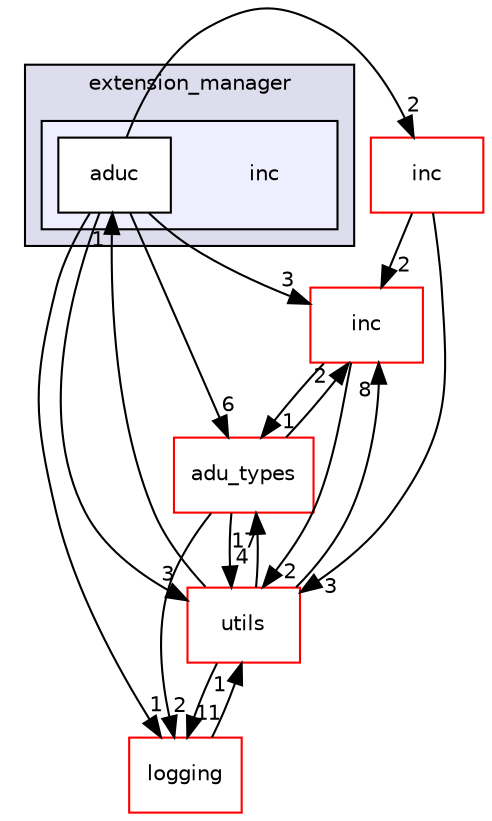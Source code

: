 digraph "src/extensions/extension_manager/inc" {
  compound=true
  node [ fontsize="10", fontname="Helvetica"];
  edge [ labelfontsize="10", labelfontname="Helvetica"];
  subgraph clusterdir_76edb0a872d73d4312979d52eefe6155 {
    graph [ bgcolor="#ddddee", pencolor="black", label="extension_manager" fontname="Helvetica", fontsize="10", URL="dir_76edb0a872d73d4312979d52eefe6155.html"]
  subgraph clusterdir_899544d40602d3d76007dc8bc948f4e7 {
    graph [ bgcolor="#eeeeff", pencolor="black", label="" URL="dir_899544d40602d3d76007dc8bc948f4e7.html"];
    dir_899544d40602d3d76007dc8bc948f4e7 [shape=plaintext label="inc"];
    dir_52ffcfe8997a1bf1593154d40b7e821b [shape=box label="aduc" color="black" fillcolor="white" style="filled" URL="dir_52ffcfe8997a1bf1593154d40b7e821b.html"];
  }
  }
  dir_5ec935d27ce007f1101fc862d8e60cc5 [shape=box label="inc" fillcolor="white" style="filled" color="red" URL="dir_5ec935d27ce007f1101fc862d8e60cc5.html"];
  dir_6bc6ad22483805bbbda55258ad2a62ea [shape=box label="inc" fillcolor="white" style="filled" color="red" URL="dir_6bc6ad22483805bbbda55258ad2a62ea.html"];
  dir_2fa9b52a3673ed0f8fcfc3f4f3ae93e3 [shape=box label="adu_types" fillcolor="white" style="filled" color="red" URL="dir_2fa9b52a3673ed0f8fcfc3f4f3ae93e3.html"];
  dir_b3320b59a4aa4a7431bc8488b87009bf [shape=box label="logging" fillcolor="white" style="filled" color="red" URL="dir_b3320b59a4aa4a7431bc8488b87009bf.html"];
  dir_313caf1132e152dd9b58bea13a4052ca [shape=box label="utils" fillcolor="white" style="filled" color="red" URL="dir_313caf1132e152dd9b58bea13a4052ca.html"];
  dir_5ec935d27ce007f1101fc862d8e60cc5->dir_6bc6ad22483805bbbda55258ad2a62ea [headlabel="2", labeldistance=1.5 headhref="dir_000116_000137.html"];
  dir_5ec935d27ce007f1101fc862d8e60cc5->dir_313caf1132e152dd9b58bea13a4052ca [headlabel="3", labeldistance=1.5 headhref="dir_000116_000154.html"];
  dir_6bc6ad22483805bbbda55258ad2a62ea->dir_2fa9b52a3673ed0f8fcfc3f4f3ae93e3 [headlabel="1", labeldistance=1.5 headhref="dir_000137_000003.html"];
  dir_6bc6ad22483805bbbda55258ad2a62ea->dir_313caf1132e152dd9b58bea13a4052ca [headlabel="2", labeldistance=1.5 headhref="dir_000137_000154.html"];
  dir_2fa9b52a3673ed0f8fcfc3f4f3ae93e3->dir_6bc6ad22483805bbbda55258ad2a62ea [headlabel="2", labeldistance=1.5 headhref="dir_000003_000137.html"];
  dir_2fa9b52a3673ed0f8fcfc3f4f3ae93e3->dir_b3320b59a4aa4a7431bc8488b87009bf [headlabel="2", labeldistance=1.5 headhref="dir_000003_000143.html"];
  dir_2fa9b52a3673ed0f8fcfc3f4f3ae93e3->dir_313caf1132e152dd9b58bea13a4052ca [headlabel="4", labeldistance=1.5 headhref="dir_000003_000154.html"];
  dir_b3320b59a4aa4a7431bc8488b87009bf->dir_313caf1132e152dd9b58bea13a4052ca [headlabel="1", labeldistance=1.5 headhref="dir_000143_000154.html"];
  dir_52ffcfe8997a1bf1593154d40b7e821b->dir_5ec935d27ce007f1101fc862d8e60cc5 [headlabel="2", labeldistance=1.5 headhref="dir_000115_000116.html"];
  dir_52ffcfe8997a1bf1593154d40b7e821b->dir_6bc6ad22483805bbbda55258ad2a62ea [headlabel="3", labeldistance=1.5 headhref="dir_000115_000137.html"];
  dir_52ffcfe8997a1bf1593154d40b7e821b->dir_2fa9b52a3673ed0f8fcfc3f4f3ae93e3 [headlabel="6", labeldistance=1.5 headhref="dir_000115_000003.html"];
  dir_52ffcfe8997a1bf1593154d40b7e821b->dir_b3320b59a4aa4a7431bc8488b87009bf [headlabel="1", labeldistance=1.5 headhref="dir_000115_000143.html"];
  dir_52ffcfe8997a1bf1593154d40b7e821b->dir_313caf1132e152dd9b58bea13a4052ca [headlabel="3", labeldistance=1.5 headhref="dir_000115_000154.html"];
  dir_313caf1132e152dd9b58bea13a4052ca->dir_6bc6ad22483805bbbda55258ad2a62ea [headlabel="8", labeldistance=1.5 headhref="dir_000154_000137.html"];
  dir_313caf1132e152dd9b58bea13a4052ca->dir_2fa9b52a3673ed0f8fcfc3f4f3ae93e3 [headlabel="17", labeldistance=1.5 headhref="dir_000154_000003.html"];
  dir_313caf1132e152dd9b58bea13a4052ca->dir_b3320b59a4aa4a7431bc8488b87009bf [headlabel="11", labeldistance=1.5 headhref="dir_000154_000143.html"];
  dir_313caf1132e152dd9b58bea13a4052ca->dir_52ffcfe8997a1bf1593154d40b7e821b [headlabel="1", labeldistance=1.5 headhref="dir_000154_000115.html"];
}
